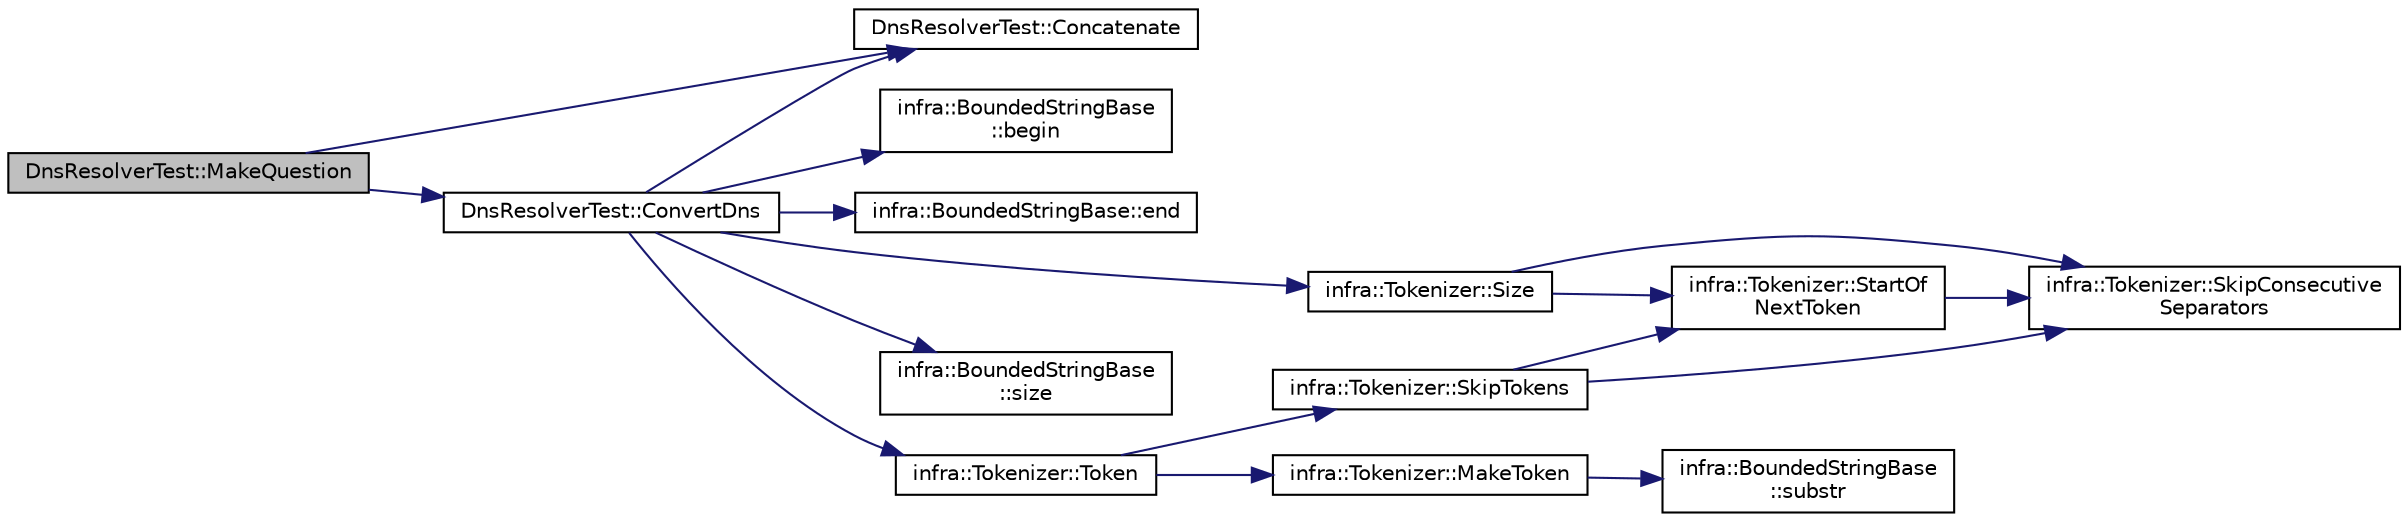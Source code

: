 digraph "DnsResolverTest::MakeQuestion"
{
 // INTERACTIVE_SVG=YES
  edge [fontname="Helvetica",fontsize="10",labelfontname="Helvetica",labelfontsize="10"];
  node [fontname="Helvetica",fontsize="10",shape=record];
  rankdir="LR";
  Node686 [label="DnsResolverTest::MakeQuestion",height=0.2,width=0.4,color="black", fillcolor="grey75", style="filled", fontcolor="black"];
  Node686 -> Node687 [color="midnightblue",fontsize="10",style="solid",fontname="Helvetica"];
  Node687 [label="DnsResolverTest::Concatenate",height=0.2,width=0.4,color="black", fillcolor="white", style="filled",URL="$dd/d31/class_dns_resolver_test.html#a5f547549765a572299673edd1b07d445"];
  Node686 -> Node688 [color="midnightblue",fontsize="10",style="solid",fontname="Helvetica"];
  Node688 [label="DnsResolverTest::ConvertDns",height=0.2,width=0.4,color="black", fillcolor="white", style="filled",URL="$dd/d31/class_dns_resolver_test.html#a1c035d4cb846223fedf429caf0d37b79"];
  Node688 -> Node689 [color="midnightblue",fontsize="10",style="solid",fontname="Helvetica"];
  Node689 [label="infra::BoundedStringBase\l::begin",height=0.2,width=0.4,color="black", fillcolor="white", style="filled",URL="$d1/d2a/classinfra_1_1_bounded_string_base.html#aef23e4250cad2fdc69ccc39f68734233"];
  Node688 -> Node687 [color="midnightblue",fontsize="10",style="solid",fontname="Helvetica"];
  Node688 -> Node690 [color="midnightblue",fontsize="10",style="solid",fontname="Helvetica"];
  Node690 [label="infra::BoundedStringBase::end",height=0.2,width=0.4,color="black", fillcolor="white", style="filled",URL="$d1/d2a/classinfra_1_1_bounded_string_base.html#af5021f1ea3898146d0a55c2895f07dbf"];
  Node688 -> Node691 [color="midnightblue",fontsize="10",style="solid",fontname="Helvetica"];
  Node691 [label="infra::Tokenizer::Size",height=0.2,width=0.4,color="black", fillcolor="white", style="filled",URL="$d6/dbd/classinfra_1_1_tokenizer.html#a0b3e37a99732d67c41ad94f1dec74542"];
  Node691 -> Node692 [color="midnightblue",fontsize="10",style="solid",fontname="Helvetica"];
  Node692 [label="infra::Tokenizer::SkipConsecutive\lSeparators",height=0.2,width=0.4,color="black", fillcolor="white", style="filled",URL="$d6/dbd/classinfra_1_1_tokenizer.html#a661288c16f8b46d0ab3d27530f6b9c13"];
  Node691 -> Node693 [color="midnightblue",fontsize="10",style="solid",fontname="Helvetica"];
  Node693 [label="infra::Tokenizer::StartOf\lNextToken",height=0.2,width=0.4,color="black", fillcolor="white", style="filled",URL="$d6/dbd/classinfra_1_1_tokenizer.html#ac2a716e3917d2a5de009885dd9f6a1ce"];
  Node693 -> Node692 [color="midnightblue",fontsize="10",style="solid",fontname="Helvetica"];
  Node688 -> Node694 [color="midnightblue",fontsize="10",style="solid",fontname="Helvetica"];
  Node694 [label="infra::BoundedStringBase\l::size",height=0.2,width=0.4,color="black", fillcolor="white", style="filled",URL="$d1/d2a/classinfra_1_1_bounded_string_base.html#aab36b8eaee21d6ab3be734e07f499382"];
  Node688 -> Node695 [color="midnightblue",fontsize="10",style="solid",fontname="Helvetica"];
  Node695 [label="infra::Tokenizer::Token",height=0.2,width=0.4,color="black", fillcolor="white", style="filled",URL="$d6/dbd/classinfra_1_1_tokenizer.html#a9fea0107788ee101b1718a3cf526af72"];
  Node695 -> Node696 [color="midnightblue",fontsize="10",style="solid",fontname="Helvetica"];
  Node696 [label="infra::Tokenizer::SkipTokens",height=0.2,width=0.4,color="black", fillcolor="white", style="filled",URL="$d6/dbd/classinfra_1_1_tokenizer.html#a78ddaa04f929e29c37995f88b201dca0"];
  Node696 -> Node692 [color="midnightblue",fontsize="10",style="solid",fontname="Helvetica"];
  Node696 -> Node693 [color="midnightblue",fontsize="10",style="solid",fontname="Helvetica"];
  Node695 -> Node697 [color="midnightblue",fontsize="10",style="solid",fontname="Helvetica"];
  Node697 [label="infra::Tokenizer::MakeToken",height=0.2,width=0.4,color="black", fillcolor="white", style="filled",URL="$d6/dbd/classinfra_1_1_tokenizer.html#a7d67c9a4cc86e9d94b8694ae59407e02"];
  Node697 -> Node698 [color="midnightblue",fontsize="10",style="solid",fontname="Helvetica"];
  Node698 [label="infra::BoundedStringBase\l::substr",height=0.2,width=0.4,color="black", fillcolor="white", style="filled",URL="$d1/d2a/classinfra_1_1_bounded_string_base.html#a46ec1a3a673136ace03af8c6ec94aa89"];
}
